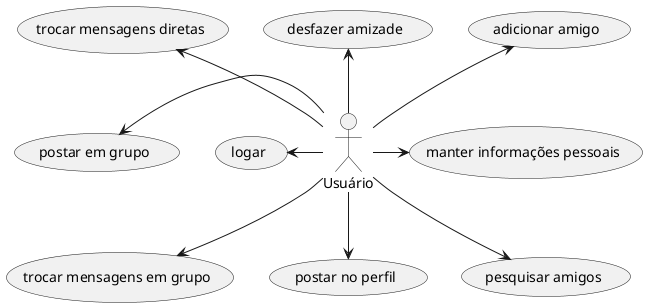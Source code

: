 @startuml

Usuário as usr

usr -right-> (manter informações pessoais)
usr -left-> (logar)
usr -up-> (adicionar amigo)
usr -up-> (desfazer amizade)
usr -up-> (trocar mensagens diretas)
usr -down-> (trocar mensagens em grupo)
usr -down-> (postar no perfil)
usr -left-> (postar em grupo)
usr -down-> (pesquisar amigos)

@enduml